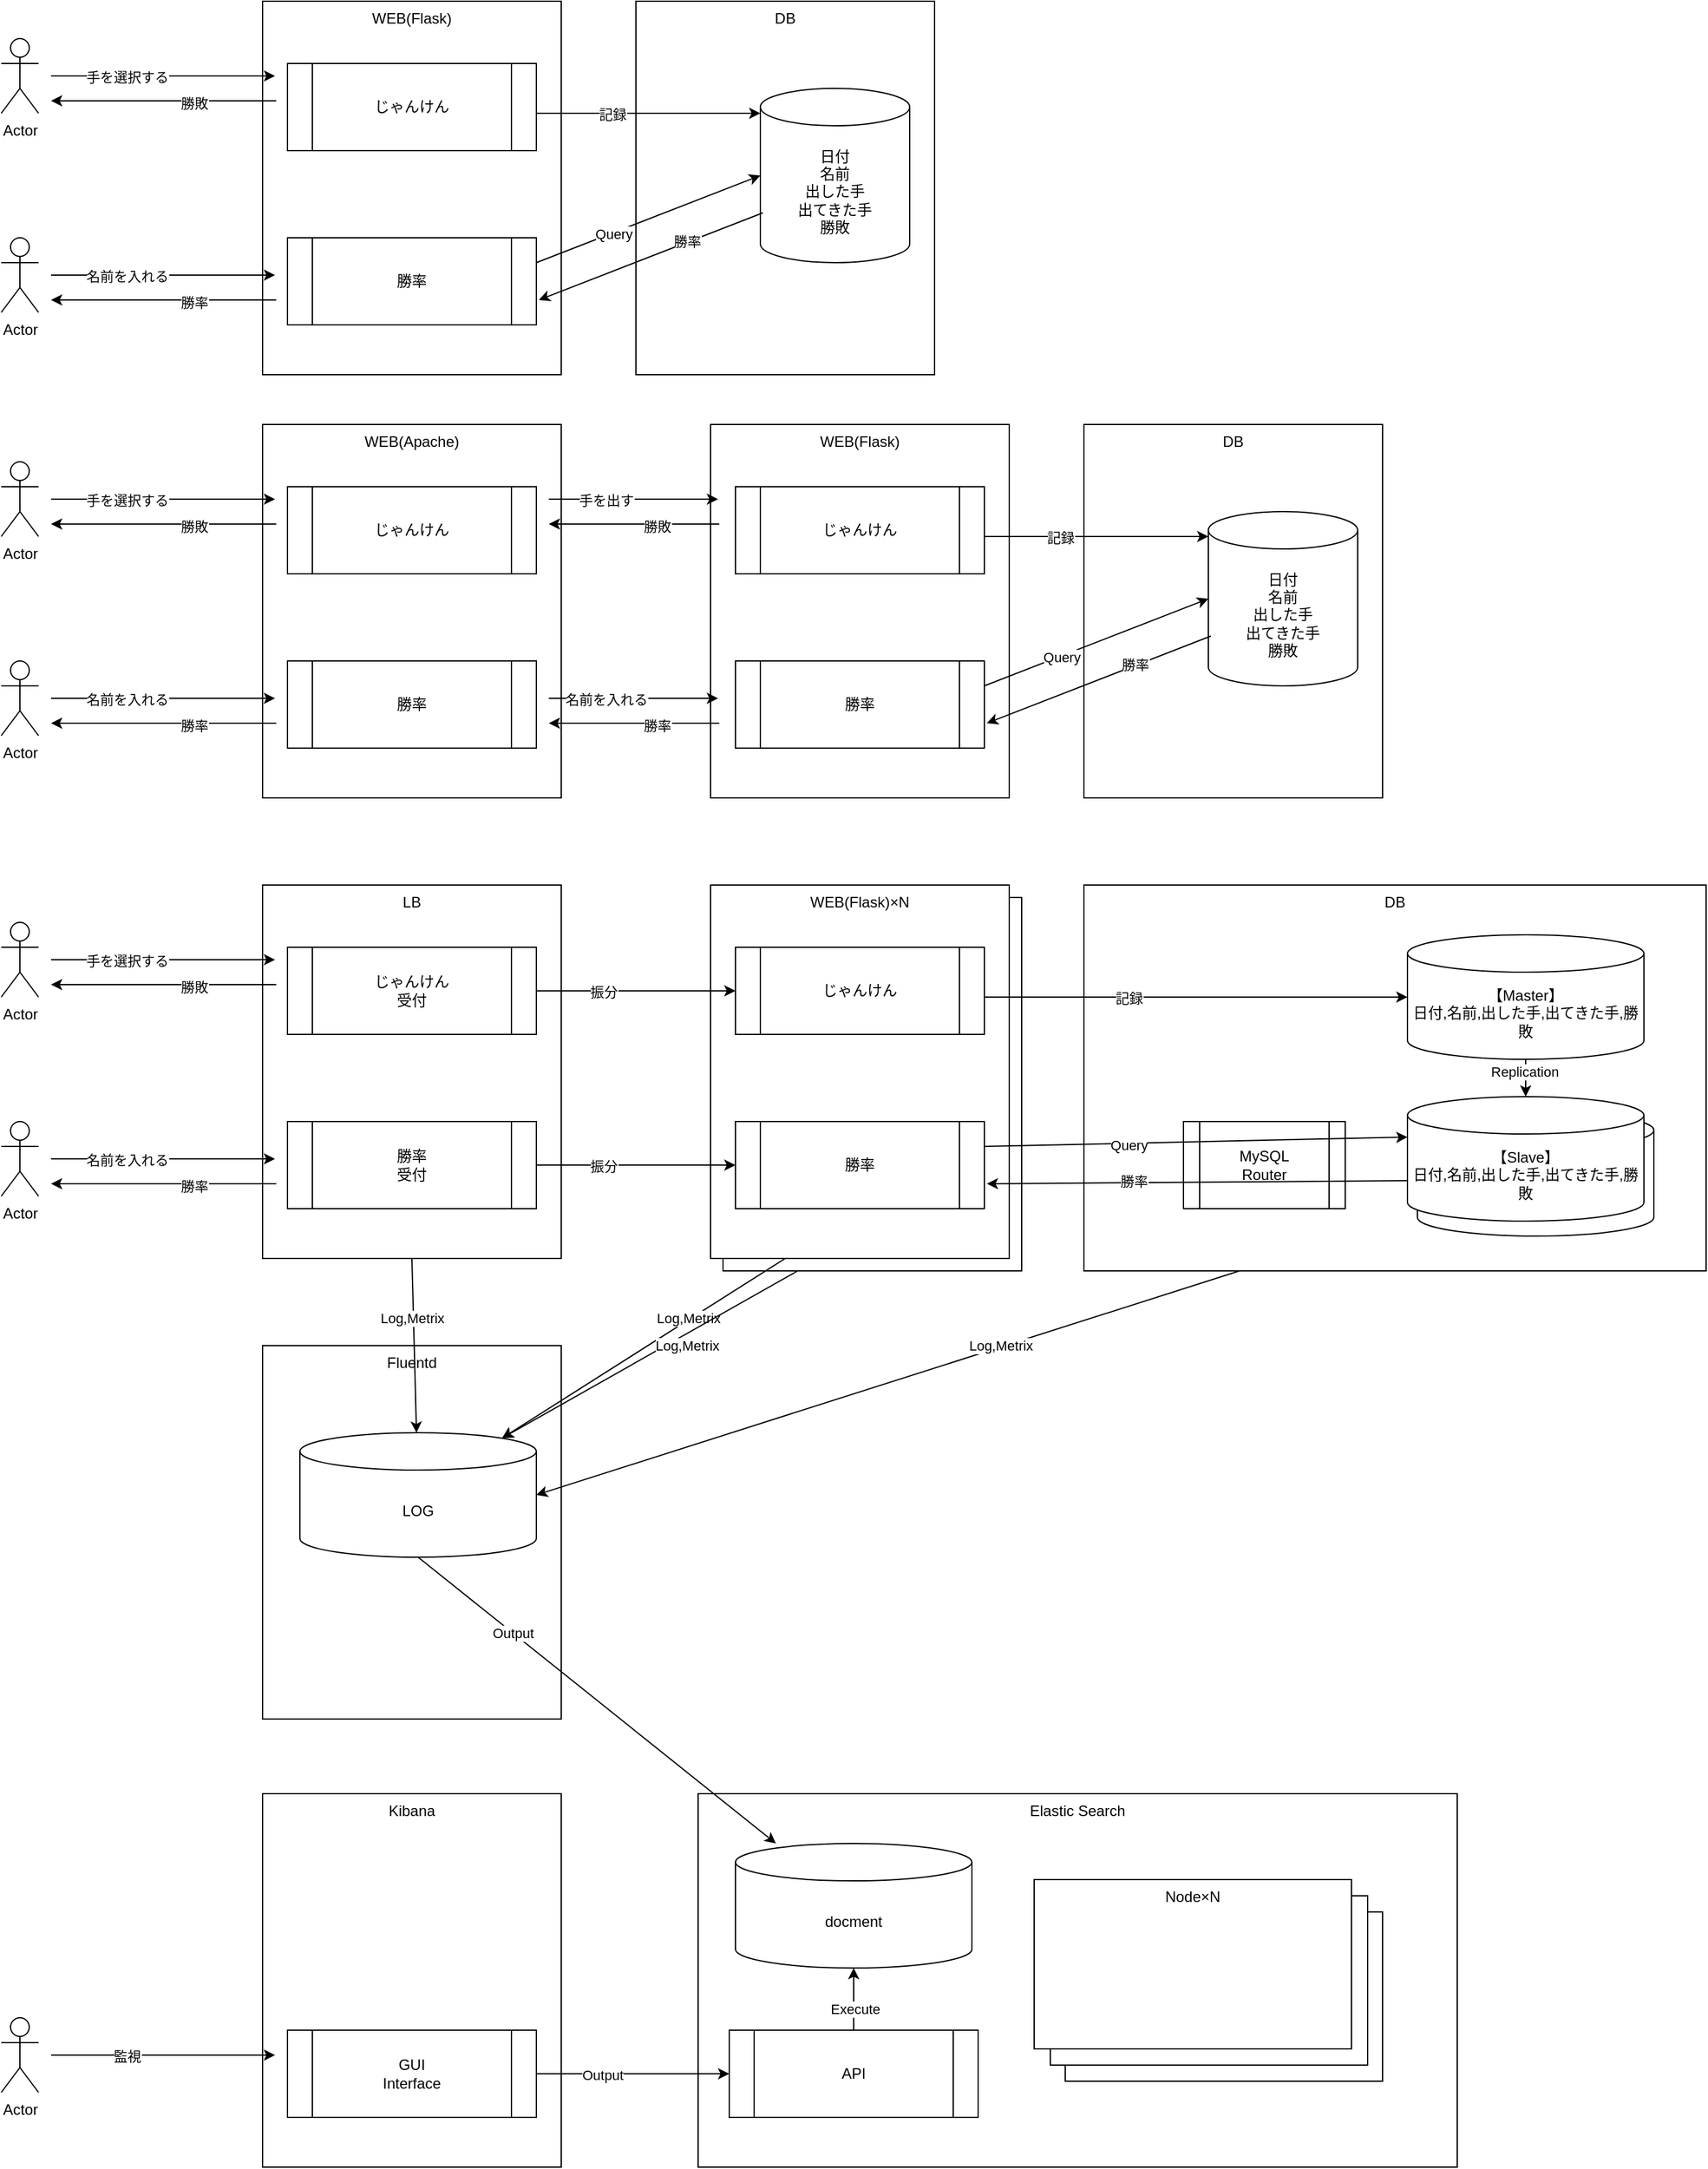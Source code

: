 <mxfile version="14.5.8" type="github" pages="2">
  <diagram id="8WrJlLbyAuJpoksodZJ5" name="UserInterface">
    <mxGraphModel dx="1422" dy="763" grid="1" gridSize="10" guides="1" tooltips="1" connect="1" arrows="1" fold="1" page="1" pageScale="1" pageWidth="827" pageHeight="1169" math="0" shadow="0">
      <root>
        <mxCell id="0" />
        <mxCell id="1" parent="0" />
        <mxCell id="uMBIApaBZ_D4Jtqg2Sx6-76" value="Elastic Search" style="rounded=0;whiteSpace=wrap;html=1;verticalAlign=top;" parent="1" vertex="1">
          <mxGeometry x="610" y="1560" width="610" height="300" as="geometry" />
        </mxCell>
        <mxCell id="uMBIApaBZ_D4Jtqg2Sx6-95" value="Node×N" style="rounded=0;whiteSpace=wrap;html=1;verticalAlign=top;" parent="1" vertex="1">
          <mxGeometry x="905" y="1655" width="255" height="136" as="geometry" />
        </mxCell>
        <mxCell id="uMBIApaBZ_D4Jtqg2Sx6-94" value="Node×N" style="rounded=0;whiteSpace=wrap;html=1;verticalAlign=top;" parent="1" vertex="1">
          <mxGeometry x="893" y="1642" width="255" height="136" as="geometry" />
        </mxCell>
        <mxCell id="uMBIApaBZ_D4Jtqg2Sx6-23" value="&lt;div&gt;DB&lt;/div&gt;" style="rounded=0;whiteSpace=wrap;html=1;verticalAlign=top;" parent="1" vertex="1">
          <mxGeometry x="920" y="830" width="500" height="310" as="geometry" />
        </mxCell>
        <mxCell id="uMBIApaBZ_D4Jtqg2Sx6-64" value="" style="shape=cylinder3;whiteSpace=wrap;html=1;boundedLbl=1;backgroundOutline=1;size=15;" parent="1" vertex="1">
          <mxGeometry x="1188" y="1012" width="190" height="100" as="geometry" />
        </mxCell>
        <mxCell id="uMBIApaBZ_D4Jtqg2Sx6-51" value="&lt;div&gt;WEB(Flask)×N&lt;/div&gt;&lt;div&gt;&lt;br&gt;&lt;/div&gt;" style="rounded=0;whiteSpace=wrap;html=1;verticalAlign=top;" parent="1" vertex="1">
          <mxGeometry x="630" y="840" width="240" height="300" as="geometry" />
        </mxCell>
        <mxCell id="uMBIApaBZ_D4Jtqg2Sx6-48" value="&lt;div&gt;WEB(Flask)×N&lt;/div&gt;&lt;div&gt;&lt;br&gt;&lt;/div&gt;" style="rounded=0;whiteSpace=wrap;html=1;verticalAlign=top;" parent="1" vertex="1">
          <mxGeometry x="620" y="830" width="240" height="300" as="geometry" />
        </mxCell>
        <mxCell id="uMBIApaBZ_D4Jtqg2Sx6-49" value="じゃんけん" style="shape=process;whiteSpace=wrap;html=1;backgroundOutline=1;" parent="1" vertex="1">
          <mxGeometry x="640" y="880" width="200" height="70" as="geometry" />
        </mxCell>
        <mxCell id="uMBIApaBZ_D4Jtqg2Sx6-50" value="&lt;div&gt;勝率&lt;/div&gt;" style="shape=process;whiteSpace=wrap;html=1;backgroundOutline=1;" parent="1" vertex="1">
          <mxGeometry x="640" y="1020" width="200" height="70" as="geometry" />
        </mxCell>
        <mxCell id="cD-Ktcyn87LeDn9y7hVb-48" value="&lt;div&gt;WEB(Apache)&lt;/div&gt;&lt;div&gt;&lt;br&gt;&lt;/div&gt;" style="rounded=0;whiteSpace=wrap;html=1;verticalAlign=top;" parent="1" vertex="1">
          <mxGeometry x="260" y="460" width="240" height="300" as="geometry" />
        </mxCell>
        <mxCell id="cD-Ktcyn87LeDn9y7hVb-49" value="じゃんけん" style="shape=process;whiteSpace=wrap;html=1;backgroundOutline=1;" parent="1" vertex="1">
          <mxGeometry x="280" y="510" width="200" height="70" as="geometry" />
        </mxCell>
        <mxCell id="cD-Ktcyn87LeDn9y7hVb-50" value="&lt;div&gt;勝率&lt;/div&gt;" style="shape=process;whiteSpace=wrap;html=1;backgroundOutline=1;" parent="1" vertex="1">
          <mxGeometry x="280" y="650" width="200" height="70" as="geometry" />
        </mxCell>
        <mxCell id="cD-Ktcyn87LeDn9y7hVb-3" value="&lt;div&gt;WEB(Flask)&lt;/div&gt;&lt;div&gt;&lt;br&gt;&lt;/div&gt;" style="rounded=0;whiteSpace=wrap;html=1;verticalAlign=top;" parent="1" vertex="1">
          <mxGeometry x="260" y="120" width="240" height="300" as="geometry" />
        </mxCell>
        <mxCell id="cD-Ktcyn87LeDn9y7hVb-4" value="&lt;div&gt;DB&lt;/div&gt;" style="rounded=0;whiteSpace=wrap;html=1;verticalAlign=top;" parent="1" vertex="1">
          <mxGeometry x="560" y="120" width="240" height="300" as="geometry" />
        </mxCell>
        <mxCell id="cD-Ktcyn87LeDn9y7hVb-5" value="&lt;div&gt;日付&lt;/div&gt;&lt;div&gt;名前&lt;/div&gt;&lt;div&gt;出した手&lt;/div&gt;&lt;div&gt;出てきた手&lt;/div&gt;&lt;div&gt;勝敗&lt;br&gt;&lt;/div&gt;" style="shape=cylinder3;whiteSpace=wrap;html=1;boundedLbl=1;backgroundOutline=1;size=15;" parent="1" vertex="1">
          <mxGeometry x="660" y="190" width="120" height="140" as="geometry" />
        </mxCell>
        <mxCell id="cD-Ktcyn87LeDn9y7hVb-6" value="じゃんけん" style="shape=process;whiteSpace=wrap;html=1;backgroundOutline=1;" parent="1" vertex="1">
          <mxGeometry x="280" y="170" width="200" height="70" as="geometry" />
        </mxCell>
        <mxCell id="cD-Ktcyn87LeDn9y7hVb-7" value="&lt;div&gt;勝率&lt;/div&gt;" style="shape=process;whiteSpace=wrap;html=1;backgroundOutline=1;" parent="1" vertex="1">
          <mxGeometry x="280" y="310" width="200" height="70" as="geometry" />
        </mxCell>
        <mxCell id="cD-Ktcyn87LeDn9y7hVb-9" value="Actor" style="shape=umlActor;verticalLabelPosition=bottom;verticalAlign=top;html=1;outlineConnect=0;" parent="1" vertex="1">
          <mxGeometry x="50" y="150" width="30" height="60" as="geometry" />
        </mxCell>
        <mxCell id="cD-Ktcyn87LeDn9y7hVb-10" value="Actor" style="shape=umlActor;verticalLabelPosition=bottom;verticalAlign=top;html=1;outlineConnect=0;" parent="1" vertex="1">
          <mxGeometry x="50" y="310" width="30" height="60" as="geometry" />
        </mxCell>
        <mxCell id="cD-Ktcyn87LeDn9y7hVb-11" value="" style="endArrow=classic;html=1;" parent="1" edge="1">
          <mxGeometry width="50" height="50" relative="1" as="geometry">
            <mxPoint x="90" y="180" as="sourcePoint" />
            <mxPoint x="270" y="180" as="targetPoint" />
          </mxGeometry>
        </mxCell>
        <mxCell id="cD-Ktcyn87LeDn9y7hVb-12" value="&lt;div&gt;手を選択する&lt;/div&gt;" style="edgeLabel;html=1;align=center;verticalAlign=middle;resizable=0;points=[];" parent="cD-Ktcyn87LeDn9y7hVb-11" vertex="1" connectable="0">
          <mxGeometry x="-0.322" y="-1" relative="1" as="geometry">
            <mxPoint as="offset" />
          </mxGeometry>
        </mxCell>
        <mxCell id="cD-Ktcyn87LeDn9y7hVb-14" value="" style="endArrow=classic;html=1;" parent="1" edge="1">
          <mxGeometry width="50" height="50" relative="1" as="geometry">
            <mxPoint x="271" y="200" as="sourcePoint" />
            <mxPoint x="90" y="200" as="targetPoint" />
          </mxGeometry>
        </mxCell>
        <mxCell id="cD-Ktcyn87LeDn9y7hVb-15" value="勝敗" style="edgeLabel;html=1;align=center;verticalAlign=middle;resizable=0;points=[];" parent="cD-Ktcyn87LeDn9y7hVb-14" vertex="1" connectable="0">
          <mxGeometry x="-0.271" y="2" relative="1" as="geometry">
            <mxPoint as="offset" />
          </mxGeometry>
        </mxCell>
        <mxCell id="cD-Ktcyn87LeDn9y7hVb-16" value="" style="endArrow=classic;html=1;" parent="1" edge="1">
          <mxGeometry width="50" height="50" relative="1" as="geometry">
            <mxPoint x="480" y="210" as="sourcePoint" />
            <mxPoint x="660" y="210" as="targetPoint" />
          </mxGeometry>
        </mxCell>
        <mxCell id="cD-Ktcyn87LeDn9y7hVb-17" value="記録" style="edgeLabel;html=1;align=center;verticalAlign=middle;resizable=0;points=[];" parent="cD-Ktcyn87LeDn9y7hVb-16" vertex="1" connectable="0">
          <mxGeometry x="-0.322" y="-1" relative="1" as="geometry">
            <mxPoint as="offset" />
          </mxGeometry>
        </mxCell>
        <mxCell id="cD-Ktcyn87LeDn9y7hVb-18" value="" style="endArrow=classic;html=1;" parent="1" edge="1">
          <mxGeometry width="50" height="50" relative="1" as="geometry">
            <mxPoint x="90" y="340" as="sourcePoint" />
            <mxPoint x="270" y="340" as="targetPoint" />
          </mxGeometry>
        </mxCell>
        <mxCell id="cD-Ktcyn87LeDn9y7hVb-19" value="名前を入れる" style="edgeLabel;html=1;align=center;verticalAlign=middle;resizable=0;points=[];" parent="cD-Ktcyn87LeDn9y7hVb-18" vertex="1" connectable="0">
          <mxGeometry x="-0.322" y="-1" relative="1" as="geometry">
            <mxPoint as="offset" />
          </mxGeometry>
        </mxCell>
        <mxCell id="cD-Ktcyn87LeDn9y7hVb-20" value="" style="endArrow=classic;html=1;" parent="1" edge="1">
          <mxGeometry width="50" height="50" relative="1" as="geometry">
            <mxPoint x="271" y="360" as="sourcePoint" />
            <mxPoint x="90" y="360" as="targetPoint" />
          </mxGeometry>
        </mxCell>
        <mxCell id="cD-Ktcyn87LeDn9y7hVb-21" value="勝率" style="edgeLabel;html=1;align=center;verticalAlign=middle;resizable=0;points=[];" parent="cD-Ktcyn87LeDn9y7hVb-20" vertex="1" connectable="0">
          <mxGeometry x="-0.271" y="2" relative="1" as="geometry">
            <mxPoint as="offset" />
          </mxGeometry>
        </mxCell>
        <mxCell id="cD-Ktcyn87LeDn9y7hVb-22" value="" style="endArrow=classic;html=1;entryX=0;entryY=0.5;entryDx=0;entryDy=0;entryPerimeter=0;" parent="1" target="cD-Ktcyn87LeDn9y7hVb-5" edge="1">
          <mxGeometry width="50" height="50" relative="1" as="geometry">
            <mxPoint x="480" y="330" as="sourcePoint" />
            <mxPoint x="660" y="330" as="targetPoint" />
          </mxGeometry>
        </mxCell>
        <mxCell id="cD-Ktcyn87LeDn9y7hVb-23" value="Query" style="edgeLabel;html=1;align=center;verticalAlign=middle;resizable=0;points=[];" parent="cD-Ktcyn87LeDn9y7hVb-22" vertex="1" connectable="0">
          <mxGeometry x="-0.322" y="-1" relative="1" as="geometry">
            <mxPoint as="offset" />
          </mxGeometry>
        </mxCell>
        <mxCell id="cD-Ktcyn87LeDn9y7hVb-24" value="" style="endArrow=classic;html=1;entryX=0;entryY=0.5;entryDx=0;entryDy=0;entryPerimeter=0;" parent="1" edge="1">
          <mxGeometry width="50" height="50" relative="1" as="geometry">
            <mxPoint x="662" y="290" as="sourcePoint" />
            <mxPoint x="482" y="360" as="targetPoint" />
          </mxGeometry>
        </mxCell>
        <mxCell id="cD-Ktcyn87LeDn9y7hVb-25" value="勝率" style="edgeLabel;html=1;align=center;verticalAlign=middle;resizable=0;points=[];" parent="cD-Ktcyn87LeDn9y7hVb-24" vertex="1" connectable="0">
          <mxGeometry x="-0.322" y="-1" relative="1" as="geometry">
            <mxPoint as="offset" />
          </mxGeometry>
        </mxCell>
        <mxCell id="cD-Ktcyn87LeDn9y7hVb-27" value="&lt;div&gt;WEB(Flask)&lt;/div&gt;&lt;div&gt;&lt;br&gt;&lt;/div&gt;" style="rounded=0;whiteSpace=wrap;html=1;verticalAlign=top;" parent="1" vertex="1">
          <mxGeometry x="620" y="460" width="240" height="300" as="geometry" />
        </mxCell>
        <mxCell id="cD-Ktcyn87LeDn9y7hVb-28" value="&lt;div&gt;DB&lt;/div&gt;" style="rounded=0;whiteSpace=wrap;html=1;verticalAlign=top;" parent="1" vertex="1">
          <mxGeometry x="920" y="460" width="240" height="300" as="geometry" />
        </mxCell>
        <mxCell id="cD-Ktcyn87LeDn9y7hVb-29" value="&lt;div&gt;日付&lt;/div&gt;&lt;div&gt;名前&lt;/div&gt;&lt;div&gt;出した手&lt;/div&gt;&lt;div&gt;出てきた手&lt;/div&gt;&lt;div&gt;勝敗&lt;br&gt;&lt;/div&gt;" style="shape=cylinder3;whiteSpace=wrap;html=1;boundedLbl=1;backgroundOutline=1;size=15;" parent="1" vertex="1">
          <mxGeometry x="1020" y="530" width="120" height="140" as="geometry" />
        </mxCell>
        <mxCell id="cD-Ktcyn87LeDn9y7hVb-30" value="じゃんけん" style="shape=process;whiteSpace=wrap;html=1;backgroundOutline=1;" parent="1" vertex="1">
          <mxGeometry x="640" y="510" width="200" height="70" as="geometry" />
        </mxCell>
        <mxCell id="cD-Ktcyn87LeDn9y7hVb-31" value="&lt;div&gt;勝率&lt;/div&gt;" style="shape=process;whiteSpace=wrap;html=1;backgroundOutline=1;" parent="1" vertex="1">
          <mxGeometry x="640" y="650" width="200" height="70" as="geometry" />
        </mxCell>
        <mxCell id="cD-Ktcyn87LeDn9y7hVb-32" value="Actor" style="shape=umlActor;verticalLabelPosition=bottom;verticalAlign=top;html=1;outlineConnect=0;" parent="1" vertex="1">
          <mxGeometry x="50" y="490" width="30" height="60" as="geometry" />
        </mxCell>
        <mxCell id="cD-Ktcyn87LeDn9y7hVb-33" value="Actor" style="shape=umlActor;verticalLabelPosition=bottom;verticalAlign=top;html=1;outlineConnect=0;" parent="1" vertex="1">
          <mxGeometry x="50" y="650" width="30" height="60" as="geometry" />
        </mxCell>
        <mxCell id="cD-Ktcyn87LeDn9y7hVb-34" value="" style="endArrow=classic;html=1;" parent="1" edge="1">
          <mxGeometry width="50" height="50" relative="1" as="geometry">
            <mxPoint x="90" y="520" as="sourcePoint" />
            <mxPoint x="270" y="520" as="targetPoint" />
          </mxGeometry>
        </mxCell>
        <mxCell id="cD-Ktcyn87LeDn9y7hVb-35" value="&lt;div&gt;手を選択する&lt;/div&gt;" style="edgeLabel;html=1;align=center;verticalAlign=middle;resizable=0;points=[];" parent="cD-Ktcyn87LeDn9y7hVb-34" vertex="1" connectable="0">
          <mxGeometry x="-0.322" y="-1" relative="1" as="geometry">
            <mxPoint as="offset" />
          </mxGeometry>
        </mxCell>
        <mxCell id="cD-Ktcyn87LeDn9y7hVb-36" value="" style="endArrow=classic;html=1;" parent="1" edge="1">
          <mxGeometry width="50" height="50" relative="1" as="geometry">
            <mxPoint x="271" y="540" as="sourcePoint" />
            <mxPoint x="90" y="540" as="targetPoint" />
          </mxGeometry>
        </mxCell>
        <mxCell id="cD-Ktcyn87LeDn9y7hVb-37" value="勝敗" style="edgeLabel;html=1;align=center;verticalAlign=middle;resizable=0;points=[];" parent="cD-Ktcyn87LeDn9y7hVb-36" vertex="1" connectable="0">
          <mxGeometry x="-0.271" y="2" relative="1" as="geometry">
            <mxPoint as="offset" />
          </mxGeometry>
        </mxCell>
        <mxCell id="cD-Ktcyn87LeDn9y7hVb-38" value="" style="endArrow=classic;html=1;" parent="1" edge="1">
          <mxGeometry width="50" height="50" relative="1" as="geometry">
            <mxPoint x="840" y="550" as="sourcePoint" />
            <mxPoint x="1020.0" y="550" as="targetPoint" />
          </mxGeometry>
        </mxCell>
        <mxCell id="cD-Ktcyn87LeDn9y7hVb-39" value="記録" style="edgeLabel;html=1;align=center;verticalAlign=middle;resizable=0;points=[];" parent="cD-Ktcyn87LeDn9y7hVb-38" vertex="1" connectable="0">
          <mxGeometry x="-0.322" y="-1" relative="1" as="geometry">
            <mxPoint as="offset" />
          </mxGeometry>
        </mxCell>
        <mxCell id="cD-Ktcyn87LeDn9y7hVb-40" value="" style="endArrow=classic;html=1;" parent="1" edge="1">
          <mxGeometry width="50" height="50" relative="1" as="geometry">
            <mxPoint x="90" y="680" as="sourcePoint" />
            <mxPoint x="270" y="680" as="targetPoint" />
          </mxGeometry>
        </mxCell>
        <mxCell id="cD-Ktcyn87LeDn9y7hVb-41" value="名前を入れる" style="edgeLabel;html=1;align=center;verticalAlign=middle;resizable=0;points=[];" parent="cD-Ktcyn87LeDn9y7hVb-40" vertex="1" connectable="0">
          <mxGeometry x="-0.322" y="-1" relative="1" as="geometry">
            <mxPoint as="offset" />
          </mxGeometry>
        </mxCell>
        <mxCell id="cD-Ktcyn87LeDn9y7hVb-42" value="" style="endArrow=classic;html=1;" parent="1" edge="1">
          <mxGeometry width="50" height="50" relative="1" as="geometry">
            <mxPoint x="271" y="700" as="sourcePoint" />
            <mxPoint x="90" y="700" as="targetPoint" />
          </mxGeometry>
        </mxCell>
        <mxCell id="cD-Ktcyn87LeDn9y7hVb-43" value="勝率" style="edgeLabel;html=1;align=center;verticalAlign=middle;resizable=0;points=[];" parent="cD-Ktcyn87LeDn9y7hVb-42" vertex="1" connectable="0">
          <mxGeometry x="-0.271" y="2" relative="1" as="geometry">
            <mxPoint as="offset" />
          </mxGeometry>
        </mxCell>
        <mxCell id="cD-Ktcyn87LeDn9y7hVb-44" value="" style="endArrow=classic;html=1;entryX=0;entryY=0.5;entryDx=0;entryDy=0;entryPerimeter=0;" parent="1" target="cD-Ktcyn87LeDn9y7hVb-29" edge="1">
          <mxGeometry width="50" height="50" relative="1" as="geometry">
            <mxPoint x="840" y="670" as="sourcePoint" />
            <mxPoint x="1020" y="670" as="targetPoint" />
          </mxGeometry>
        </mxCell>
        <mxCell id="cD-Ktcyn87LeDn9y7hVb-45" value="Query" style="edgeLabel;html=1;align=center;verticalAlign=middle;resizable=0;points=[];" parent="cD-Ktcyn87LeDn9y7hVb-44" vertex="1" connectable="0">
          <mxGeometry x="-0.322" y="-1" relative="1" as="geometry">
            <mxPoint as="offset" />
          </mxGeometry>
        </mxCell>
        <mxCell id="cD-Ktcyn87LeDn9y7hVb-46" value="" style="endArrow=classic;html=1;entryX=0;entryY=0.5;entryDx=0;entryDy=0;entryPerimeter=0;" parent="1" edge="1">
          <mxGeometry width="50" height="50" relative="1" as="geometry">
            <mxPoint x="1022" y="630" as="sourcePoint" />
            <mxPoint x="842" y="700" as="targetPoint" />
          </mxGeometry>
        </mxCell>
        <mxCell id="cD-Ktcyn87LeDn9y7hVb-47" value="勝率" style="edgeLabel;html=1;align=center;verticalAlign=middle;resizable=0;points=[];" parent="cD-Ktcyn87LeDn9y7hVb-46" vertex="1" connectable="0">
          <mxGeometry x="-0.322" y="-1" relative="1" as="geometry">
            <mxPoint as="offset" />
          </mxGeometry>
        </mxCell>
        <mxCell id="cD-Ktcyn87LeDn9y7hVb-51" value="" style="endArrow=classic;html=1;" parent="1" edge="1">
          <mxGeometry width="50" height="50" relative="1" as="geometry">
            <mxPoint x="490" y="520" as="sourcePoint" />
            <mxPoint x="626" y="520.0" as="targetPoint" />
          </mxGeometry>
        </mxCell>
        <mxCell id="cD-Ktcyn87LeDn9y7hVb-52" value="&lt;div&gt;手を出す&lt;/div&gt;" style="edgeLabel;html=1;align=center;verticalAlign=middle;resizable=0;points=[];" parent="cD-Ktcyn87LeDn9y7hVb-51" vertex="1" connectable="0">
          <mxGeometry x="-0.322" y="-1" relative="1" as="geometry">
            <mxPoint as="offset" />
          </mxGeometry>
        </mxCell>
        <mxCell id="cD-Ktcyn87LeDn9y7hVb-53" value="" style="endArrow=classic;html=1;" parent="1" edge="1">
          <mxGeometry width="50" height="50" relative="1" as="geometry">
            <mxPoint x="627" y="540.0" as="sourcePoint" />
            <mxPoint x="490" y="540" as="targetPoint" />
          </mxGeometry>
        </mxCell>
        <mxCell id="cD-Ktcyn87LeDn9y7hVb-54" value="勝敗" style="edgeLabel;html=1;align=center;verticalAlign=middle;resizable=0;points=[];" parent="cD-Ktcyn87LeDn9y7hVb-53" vertex="1" connectable="0">
          <mxGeometry x="-0.271" y="2" relative="1" as="geometry">
            <mxPoint as="offset" />
          </mxGeometry>
        </mxCell>
        <mxCell id="cD-Ktcyn87LeDn9y7hVb-55" value="" style="endArrow=classic;html=1;" parent="1" edge="1">
          <mxGeometry width="50" height="50" relative="1" as="geometry">
            <mxPoint x="490" y="680" as="sourcePoint" />
            <mxPoint x="626" y="680.0" as="targetPoint" />
          </mxGeometry>
        </mxCell>
        <mxCell id="cD-Ktcyn87LeDn9y7hVb-56" value="名前を入れる" style="edgeLabel;html=1;align=center;verticalAlign=middle;resizable=0;points=[];" parent="cD-Ktcyn87LeDn9y7hVb-55" vertex="1" connectable="0">
          <mxGeometry x="-0.322" y="-1" relative="1" as="geometry">
            <mxPoint as="offset" />
          </mxGeometry>
        </mxCell>
        <mxCell id="cD-Ktcyn87LeDn9y7hVb-57" value="" style="endArrow=classic;html=1;" parent="1" edge="1">
          <mxGeometry width="50" height="50" relative="1" as="geometry">
            <mxPoint x="627" y="700.0" as="sourcePoint" />
            <mxPoint x="490" y="700" as="targetPoint" />
          </mxGeometry>
        </mxCell>
        <mxCell id="cD-Ktcyn87LeDn9y7hVb-58" value="勝率" style="edgeLabel;html=1;align=center;verticalAlign=middle;resizable=0;points=[];" parent="cD-Ktcyn87LeDn9y7hVb-57" vertex="1" connectable="0">
          <mxGeometry x="-0.271" y="2" relative="1" as="geometry">
            <mxPoint as="offset" />
          </mxGeometry>
        </mxCell>
        <mxCell id="uMBIApaBZ_D4Jtqg2Sx6-22" value="LB" style="rounded=0;whiteSpace=wrap;html=1;verticalAlign=top;" parent="1" vertex="1">
          <mxGeometry x="260" y="830" width="240" height="300" as="geometry" />
        </mxCell>
        <mxCell id="uMBIApaBZ_D4Jtqg2Sx6-24" value="&lt;div&gt;【Master】&lt;br&gt;&lt;/div&gt;&lt;div&gt;日付,名前,出した手,出てきた手,勝敗&lt;br&gt;&lt;/div&gt;" style="shape=cylinder3;whiteSpace=wrap;html=1;boundedLbl=1;backgroundOutline=1;size=15;" parent="1" vertex="1">
          <mxGeometry x="1180" y="870" width="190" height="100" as="geometry" />
        </mxCell>
        <mxCell id="uMBIApaBZ_D4Jtqg2Sx6-25" value="&lt;div&gt;じゃんけん&lt;/div&gt;&lt;div&gt;受付&lt;br&gt;&lt;/div&gt;" style="shape=process;whiteSpace=wrap;html=1;backgroundOutline=1;" parent="1" vertex="1">
          <mxGeometry x="280" y="880" width="200" height="70" as="geometry" />
        </mxCell>
        <mxCell id="uMBIApaBZ_D4Jtqg2Sx6-26" value="&lt;div&gt;勝率&lt;/div&gt;&lt;div&gt;受付&lt;br&gt;&lt;/div&gt;" style="shape=process;whiteSpace=wrap;html=1;backgroundOutline=1;" parent="1" vertex="1">
          <mxGeometry x="280" y="1020" width="200" height="70" as="geometry" />
        </mxCell>
        <mxCell id="uMBIApaBZ_D4Jtqg2Sx6-27" value="Actor" style="shape=umlActor;verticalLabelPosition=bottom;verticalAlign=top;html=1;outlineConnect=0;" parent="1" vertex="1">
          <mxGeometry x="50" y="860" width="30" height="60" as="geometry" />
        </mxCell>
        <mxCell id="uMBIApaBZ_D4Jtqg2Sx6-28" value="Actor" style="shape=umlActor;verticalLabelPosition=bottom;verticalAlign=top;html=1;outlineConnect=0;" parent="1" vertex="1">
          <mxGeometry x="50" y="1020" width="30" height="60" as="geometry" />
        </mxCell>
        <mxCell id="uMBIApaBZ_D4Jtqg2Sx6-29" value="" style="endArrow=classic;html=1;" parent="1" edge="1">
          <mxGeometry width="50" height="50" relative="1" as="geometry">
            <mxPoint x="90" y="890" as="sourcePoint" />
            <mxPoint x="270" y="890" as="targetPoint" />
          </mxGeometry>
        </mxCell>
        <mxCell id="uMBIApaBZ_D4Jtqg2Sx6-30" value="&lt;div&gt;手を選択する&lt;/div&gt;" style="edgeLabel;html=1;align=center;verticalAlign=middle;resizable=0;points=[];" parent="uMBIApaBZ_D4Jtqg2Sx6-29" vertex="1" connectable="0">
          <mxGeometry x="-0.322" y="-1" relative="1" as="geometry">
            <mxPoint as="offset" />
          </mxGeometry>
        </mxCell>
        <mxCell id="uMBIApaBZ_D4Jtqg2Sx6-31" value="" style="endArrow=classic;html=1;" parent="1" edge="1">
          <mxGeometry width="50" height="50" relative="1" as="geometry">
            <mxPoint x="271" y="910" as="sourcePoint" />
            <mxPoint x="90" y="910" as="targetPoint" />
          </mxGeometry>
        </mxCell>
        <mxCell id="uMBIApaBZ_D4Jtqg2Sx6-32" value="勝敗" style="edgeLabel;html=1;align=center;verticalAlign=middle;resizable=0;points=[];" parent="uMBIApaBZ_D4Jtqg2Sx6-31" vertex="1" connectable="0">
          <mxGeometry x="-0.271" y="2" relative="1" as="geometry">
            <mxPoint as="offset" />
          </mxGeometry>
        </mxCell>
        <mxCell id="uMBIApaBZ_D4Jtqg2Sx6-33" value="" style="endArrow=classic;html=1;" parent="1" target="uMBIApaBZ_D4Jtqg2Sx6-24" edge="1">
          <mxGeometry width="50" height="50" relative="1" as="geometry">
            <mxPoint x="840" y="920" as="sourcePoint" />
            <mxPoint x="1020" y="920" as="targetPoint" />
          </mxGeometry>
        </mxCell>
        <mxCell id="uMBIApaBZ_D4Jtqg2Sx6-34" value="記録" style="edgeLabel;html=1;align=center;verticalAlign=middle;resizable=0;points=[];" parent="uMBIApaBZ_D4Jtqg2Sx6-33" vertex="1" connectable="0">
          <mxGeometry x="-0.322" y="-1" relative="1" as="geometry">
            <mxPoint as="offset" />
          </mxGeometry>
        </mxCell>
        <mxCell id="uMBIApaBZ_D4Jtqg2Sx6-35" value="" style="endArrow=classic;html=1;" parent="1" edge="1">
          <mxGeometry width="50" height="50" relative="1" as="geometry">
            <mxPoint x="90" y="1050" as="sourcePoint" />
            <mxPoint x="270" y="1050" as="targetPoint" />
          </mxGeometry>
        </mxCell>
        <mxCell id="uMBIApaBZ_D4Jtqg2Sx6-36" value="名前を入れる" style="edgeLabel;html=1;align=center;verticalAlign=middle;resizable=0;points=[];" parent="uMBIApaBZ_D4Jtqg2Sx6-35" vertex="1" connectable="0">
          <mxGeometry x="-0.322" y="-1" relative="1" as="geometry">
            <mxPoint as="offset" />
          </mxGeometry>
        </mxCell>
        <mxCell id="uMBIApaBZ_D4Jtqg2Sx6-37" value="" style="endArrow=classic;html=1;" parent="1" edge="1">
          <mxGeometry width="50" height="50" relative="1" as="geometry">
            <mxPoint x="271" y="1070" as="sourcePoint" />
            <mxPoint x="90" y="1070" as="targetPoint" />
          </mxGeometry>
        </mxCell>
        <mxCell id="uMBIApaBZ_D4Jtqg2Sx6-38" value="勝率" style="edgeLabel;html=1;align=center;verticalAlign=middle;resizable=0;points=[];" parent="uMBIApaBZ_D4Jtqg2Sx6-37" vertex="1" connectable="0">
          <mxGeometry x="-0.271" y="2" relative="1" as="geometry">
            <mxPoint as="offset" />
          </mxGeometry>
        </mxCell>
        <mxCell id="uMBIApaBZ_D4Jtqg2Sx6-54" value="" style="endArrow=classic;html=1;entryX=0;entryY=0.5;entryDx=0;entryDy=0;exitX=1;exitY=0.5;exitDx=0;exitDy=0;" parent="1" source="uMBIApaBZ_D4Jtqg2Sx6-25" target="uMBIApaBZ_D4Jtqg2Sx6-49" edge="1">
          <mxGeometry width="50" height="50" relative="1" as="geometry">
            <mxPoint x="500" y="969.29" as="sourcePoint" />
            <mxPoint x="680" y="969.29" as="targetPoint" />
          </mxGeometry>
        </mxCell>
        <mxCell id="uMBIApaBZ_D4Jtqg2Sx6-55" value="振分" style="edgeLabel;html=1;align=center;verticalAlign=middle;resizable=0;points=[];" parent="uMBIApaBZ_D4Jtqg2Sx6-54" vertex="1" connectable="0">
          <mxGeometry x="-0.322" y="-1" relative="1" as="geometry">
            <mxPoint as="offset" />
          </mxGeometry>
        </mxCell>
        <mxCell id="uMBIApaBZ_D4Jtqg2Sx6-58" value="" style="endArrow=classic;html=1;entryX=0;entryY=0.5;entryDx=0;entryDy=0;exitX=1;exitY=0.5;exitDx=0;exitDy=0;" parent="1" source="uMBIApaBZ_D4Jtqg2Sx6-26" target="uMBIApaBZ_D4Jtqg2Sx6-50" edge="1">
          <mxGeometry width="50" height="50" relative="1" as="geometry">
            <mxPoint x="480" y="1010.0" as="sourcePoint" />
            <mxPoint x="640" y="1010.0" as="targetPoint" />
          </mxGeometry>
        </mxCell>
        <mxCell id="uMBIApaBZ_D4Jtqg2Sx6-59" value="振分" style="edgeLabel;html=1;align=center;verticalAlign=middle;resizable=0;points=[];" parent="uMBIApaBZ_D4Jtqg2Sx6-58" vertex="1" connectable="0">
          <mxGeometry x="-0.322" y="-1" relative="1" as="geometry">
            <mxPoint as="offset" />
          </mxGeometry>
        </mxCell>
        <mxCell id="uMBIApaBZ_D4Jtqg2Sx6-61" value="&lt;div&gt;【Slave】&lt;br&gt;&lt;/div&gt;&lt;div&gt;日付,名前,出した手,出てきた手,勝敗&lt;br&gt;&lt;/div&gt;" style="shape=cylinder3;whiteSpace=wrap;html=1;boundedLbl=1;backgroundOutline=1;size=15;" parent="1" vertex="1">
          <mxGeometry x="1180" y="1000" width="190" height="100" as="geometry" />
        </mxCell>
        <mxCell id="uMBIApaBZ_D4Jtqg2Sx6-62" value="" style="endArrow=classic;html=1;exitX=0.5;exitY=1;exitDx=0;exitDy=0;exitPerimeter=0;" parent="1" source="uMBIApaBZ_D4Jtqg2Sx6-24" target="uMBIApaBZ_D4Jtqg2Sx6-61" edge="1">
          <mxGeometry width="50" height="50" relative="1" as="geometry">
            <mxPoint x="1420" y="993.75" as="sourcePoint" />
            <mxPoint x="1600" y="986.25" as="targetPoint" />
          </mxGeometry>
        </mxCell>
        <mxCell id="uMBIApaBZ_D4Jtqg2Sx6-63" value="Replication" style="edgeLabel;html=1;align=center;verticalAlign=middle;resizable=0;points=[];" parent="uMBIApaBZ_D4Jtqg2Sx6-62" vertex="1" connectable="0">
          <mxGeometry x="-0.322" y="-1" relative="1" as="geometry">
            <mxPoint as="offset" />
          </mxGeometry>
        </mxCell>
        <mxCell id="uMBIApaBZ_D4Jtqg2Sx6-65" value="&lt;div&gt;MySQL&lt;/div&gt;&lt;div&gt;Router&lt;br&gt;&lt;/div&gt;" style="shape=process;whiteSpace=wrap;html=1;backgroundOutline=1;" parent="1" vertex="1">
          <mxGeometry x="1000" y="1020" width="130" height="70" as="geometry" />
        </mxCell>
        <mxCell id="uMBIApaBZ_D4Jtqg2Sx6-39" value="" style="endArrow=classic;html=1;entryX=0;entryY=0;entryDx=0;entryDy=32.5;entryPerimeter=0;" parent="1" target="uMBIApaBZ_D4Jtqg2Sx6-61" edge="1">
          <mxGeometry width="50" height="50" relative="1" as="geometry">
            <mxPoint x="840" y="1040" as="sourcePoint" />
            <mxPoint x="1020" y="1040" as="targetPoint" />
          </mxGeometry>
        </mxCell>
        <mxCell id="uMBIApaBZ_D4Jtqg2Sx6-40" value="Query" style="edgeLabel;html=1;align=center;verticalAlign=middle;resizable=0;points=[];" parent="uMBIApaBZ_D4Jtqg2Sx6-39" vertex="1" connectable="0">
          <mxGeometry x="-0.322" y="-1" relative="1" as="geometry">
            <mxPoint as="offset" />
          </mxGeometry>
        </mxCell>
        <mxCell id="uMBIApaBZ_D4Jtqg2Sx6-41" value="" style="endArrow=classic;html=1;entryX=0;entryY=0.5;entryDx=0;entryDy=0;entryPerimeter=0;exitX=0;exitY=0;exitDx=0;exitDy=67.5;exitPerimeter=0;" parent="1" source="uMBIApaBZ_D4Jtqg2Sx6-61" edge="1">
          <mxGeometry width="50" height="50" relative="1" as="geometry">
            <mxPoint x="1022" y="1000" as="sourcePoint" />
            <mxPoint x="842" y="1070" as="targetPoint" />
          </mxGeometry>
        </mxCell>
        <mxCell id="uMBIApaBZ_D4Jtqg2Sx6-42" value="勝率" style="edgeLabel;html=1;align=center;verticalAlign=middle;resizable=0;points=[];" parent="uMBIApaBZ_D4Jtqg2Sx6-41" vertex="1" connectable="0">
          <mxGeometry x="-0.322" y="-1" relative="1" as="geometry">
            <mxPoint x="-105.88" as="offset" />
          </mxGeometry>
        </mxCell>
        <mxCell id="uMBIApaBZ_D4Jtqg2Sx6-66" value="Fluentd" style="rounded=0;whiteSpace=wrap;html=1;verticalAlign=top;" parent="1" vertex="1">
          <mxGeometry x="260" y="1200" width="240" height="300" as="geometry" />
        </mxCell>
        <mxCell id="uMBIApaBZ_D4Jtqg2Sx6-67" value="LOG" style="shape=cylinder3;whiteSpace=wrap;html=1;boundedLbl=1;backgroundOutline=1;size=15;" parent="1" vertex="1">
          <mxGeometry x="290" y="1270" width="190" height="100" as="geometry" />
        </mxCell>
        <mxCell id="uMBIApaBZ_D4Jtqg2Sx6-68" value="" style="endArrow=classic;html=1;exitX=0.5;exitY=1;exitDx=0;exitDy=0;" parent="1" source="uMBIApaBZ_D4Jtqg2Sx6-22" target="uMBIApaBZ_D4Jtqg2Sx6-67" edge="1">
          <mxGeometry width="50" height="50" relative="1" as="geometry">
            <mxPoint x="384" y="1100" as="sourcePoint" />
            <mxPoint x="620" y="1190" as="targetPoint" />
          </mxGeometry>
        </mxCell>
        <mxCell id="uMBIApaBZ_D4Jtqg2Sx6-69" value="Log,Metrix" style="edgeLabel;html=1;align=center;verticalAlign=middle;resizable=0;points=[];" parent="uMBIApaBZ_D4Jtqg2Sx6-68" vertex="1" connectable="0">
          <mxGeometry x="-0.322" y="-1" relative="1" as="geometry">
            <mxPoint as="offset" />
          </mxGeometry>
        </mxCell>
        <mxCell id="uMBIApaBZ_D4Jtqg2Sx6-70" value="" style="endArrow=classic;html=1;exitX=0.25;exitY=1;exitDx=0;exitDy=0;entryX=0.855;entryY=0;entryDx=0;entryDy=4.35;entryPerimeter=0;" parent="1" source="uMBIApaBZ_D4Jtqg2Sx6-48" target="uMBIApaBZ_D4Jtqg2Sx6-67" edge="1">
          <mxGeometry width="50" height="50" relative="1" as="geometry">
            <mxPoint x="380" y="1090" as="sourcePoint" />
            <mxPoint x="383.913" y="1270" as="targetPoint" />
          </mxGeometry>
        </mxCell>
        <mxCell id="uMBIApaBZ_D4Jtqg2Sx6-71" value="Log,Metrix" style="edgeLabel;html=1;align=center;verticalAlign=middle;resizable=0;points=[];" parent="uMBIApaBZ_D4Jtqg2Sx6-70" vertex="1" connectable="0">
          <mxGeometry x="-0.322" y="-1" relative="1" as="geometry">
            <mxPoint as="offset" />
          </mxGeometry>
        </mxCell>
        <mxCell id="uMBIApaBZ_D4Jtqg2Sx6-72" value="" style="endArrow=classic;html=1;exitX=0.25;exitY=1;exitDx=0;exitDy=0;entryX=1;entryY=0.5;entryDx=0;entryDy=0;entryPerimeter=0;" parent="1" source="uMBIApaBZ_D4Jtqg2Sx6-23" target="uMBIApaBZ_D4Jtqg2Sx6-67" edge="1">
          <mxGeometry width="50" height="50" relative="1" as="geometry">
            <mxPoint x="740.0" y="1090" as="sourcePoint" />
            <mxPoint x="452.45" y="1274.35" as="targetPoint" />
          </mxGeometry>
        </mxCell>
        <mxCell id="uMBIApaBZ_D4Jtqg2Sx6-73" value="Log,Metrix" style="edgeLabel;html=1;align=center;verticalAlign=middle;resizable=0;points=[];" parent="uMBIApaBZ_D4Jtqg2Sx6-72" vertex="1" connectable="0">
          <mxGeometry x="-0.322" y="-1" relative="1" as="geometry">
            <mxPoint as="offset" />
          </mxGeometry>
        </mxCell>
        <mxCell id="uMBIApaBZ_D4Jtqg2Sx6-74" value="" style="endArrow=classic;html=1;exitX=0.25;exitY=1;exitDx=0;exitDy=0;entryX=0.855;entryY=0;entryDx=0;entryDy=4.35;entryPerimeter=0;" parent="1" source="uMBIApaBZ_D4Jtqg2Sx6-51" target="uMBIApaBZ_D4Jtqg2Sx6-67" edge="1">
          <mxGeometry width="50" height="50" relative="1" as="geometry">
            <mxPoint x="680" y="1130" as="sourcePoint" />
            <mxPoint x="452.45" y="1274.35" as="targetPoint" />
          </mxGeometry>
        </mxCell>
        <mxCell id="uMBIApaBZ_D4Jtqg2Sx6-75" value="Log,Metrix" style="edgeLabel;html=1;align=center;verticalAlign=middle;resizable=0;points=[];" parent="uMBIApaBZ_D4Jtqg2Sx6-74" vertex="1" connectable="0">
          <mxGeometry x="-0.322" y="-1" relative="1" as="geometry">
            <mxPoint x="-8.61" y="15.12" as="offset" />
          </mxGeometry>
        </mxCell>
        <mxCell id="uMBIApaBZ_D4Jtqg2Sx6-77" value="docment" style="shape=cylinder3;whiteSpace=wrap;html=1;boundedLbl=1;backgroundOutline=1;size=15;" parent="1" vertex="1">
          <mxGeometry x="640" y="1600" width="190" height="100" as="geometry" />
        </mxCell>
        <mxCell id="uMBIApaBZ_D4Jtqg2Sx6-78" value="" style="endArrow=classic;html=1;exitX=0.5;exitY=1;exitDx=0;exitDy=0;exitPerimeter=0;" parent="1" source="uMBIApaBZ_D4Jtqg2Sx6-67" target="uMBIApaBZ_D4Jtqg2Sx6-77" edge="1">
          <mxGeometry width="50" height="50" relative="1" as="geometry">
            <mxPoint x="380" y="1130" as="sourcePoint" />
            <mxPoint x="383.684" y="1270" as="targetPoint" />
          </mxGeometry>
        </mxCell>
        <mxCell id="uMBIApaBZ_D4Jtqg2Sx6-79" value="Output" style="edgeLabel;html=1;align=center;verticalAlign=middle;resizable=0;points=[];" parent="uMBIApaBZ_D4Jtqg2Sx6-78" vertex="1" connectable="0">
          <mxGeometry x="-0.322" y="-1" relative="1" as="geometry">
            <mxPoint x="-21.43" y="-18.42" as="offset" />
          </mxGeometry>
        </mxCell>
        <mxCell id="uMBIApaBZ_D4Jtqg2Sx6-80" value="API" style="shape=process;whiteSpace=wrap;html=1;backgroundOutline=1;" parent="1" vertex="1">
          <mxGeometry x="635" y="1750" width="200" height="70" as="geometry" />
        </mxCell>
        <mxCell id="uMBIApaBZ_D4Jtqg2Sx6-82" value="" style="endArrow=classic;html=1;" parent="1" source="uMBIApaBZ_D4Jtqg2Sx6-80" edge="1">
          <mxGeometry width="50" height="50" relative="1" as="geometry">
            <mxPoint x="735" y="1370" as="sourcePoint" />
            <mxPoint x="735" y="1700" as="targetPoint" />
          </mxGeometry>
        </mxCell>
        <mxCell id="uMBIApaBZ_D4Jtqg2Sx6-83" value="Execute" style="edgeLabel;html=1;align=center;verticalAlign=middle;resizable=0;points=[];" parent="uMBIApaBZ_D4Jtqg2Sx6-82" vertex="1" connectable="0">
          <mxGeometry x="-0.322" y="-1" relative="1" as="geometry">
            <mxPoint as="offset" />
          </mxGeometry>
        </mxCell>
        <mxCell id="uMBIApaBZ_D4Jtqg2Sx6-84" value="Kibana" style="rounded=0;whiteSpace=wrap;html=1;verticalAlign=top;" parent="1" vertex="1">
          <mxGeometry x="260" y="1560" width="240" height="300" as="geometry" />
        </mxCell>
        <mxCell id="uMBIApaBZ_D4Jtqg2Sx6-85" value="&lt;div&gt;GUI&lt;/div&gt;&lt;div&gt;Interface&lt;br&gt;&lt;/div&gt;" style="shape=process;whiteSpace=wrap;html=1;backgroundOutline=1;" parent="1" vertex="1">
          <mxGeometry x="280" y="1750" width="200" height="70" as="geometry" />
        </mxCell>
        <mxCell id="uMBIApaBZ_D4Jtqg2Sx6-86" value="" style="endArrow=classic;html=1;exitX=1;exitY=0.5;exitDx=0;exitDy=0;entryX=0;entryY=0.5;entryDx=0;entryDy=0;" parent="1" source="uMBIApaBZ_D4Jtqg2Sx6-85" target="uMBIApaBZ_D4Jtqg2Sx6-80" edge="1">
          <mxGeometry width="50" height="50" relative="1" as="geometry">
            <mxPoint x="385" y="1370" as="sourcePoint" />
            <mxPoint x="672.5" y="1600" as="targetPoint" />
          </mxGeometry>
        </mxCell>
        <mxCell id="uMBIApaBZ_D4Jtqg2Sx6-87" value="Output" style="edgeLabel;html=1;align=center;verticalAlign=middle;resizable=0;points=[];" parent="uMBIApaBZ_D4Jtqg2Sx6-86" vertex="1" connectable="0">
          <mxGeometry x="-0.322" y="-1" relative="1" as="geometry">
            <mxPoint as="offset" />
          </mxGeometry>
        </mxCell>
        <mxCell id="uMBIApaBZ_D4Jtqg2Sx6-88" value="Actor" style="shape=umlActor;verticalLabelPosition=bottom;verticalAlign=top;html=1;outlineConnect=0;" parent="1" vertex="1">
          <mxGeometry x="50" y="1740" width="30" height="60" as="geometry" />
        </mxCell>
        <mxCell id="uMBIApaBZ_D4Jtqg2Sx6-89" value="" style="endArrow=classic;html=1;" parent="1" edge="1">
          <mxGeometry width="50" height="50" relative="1" as="geometry">
            <mxPoint x="90" y="1770" as="sourcePoint" />
            <mxPoint x="270" y="1770" as="targetPoint" />
          </mxGeometry>
        </mxCell>
        <mxCell id="uMBIApaBZ_D4Jtqg2Sx6-90" value="監視" style="edgeLabel;html=1;align=center;verticalAlign=middle;resizable=0;points=[];" parent="uMBIApaBZ_D4Jtqg2Sx6-89" vertex="1" connectable="0">
          <mxGeometry x="-0.322" y="-1" relative="1" as="geometry">
            <mxPoint as="offset" />
          </mxGeometry>
        </mxCell>
        <mxCell id="uMBIApaBZ_D4Jtqg2Sx6-93" value="Node×N" style="rounded=0;whiteSpace=wrap;html=1;verticalAlign=top;" parent="1" vertex="1">
          <mxGeometry x="880" y="1629" width="255" height="136" as="geometry" />
        </mxCell>
      </root>
    </mxGraphModel>
  </diagram>
  <diagram id="J8M8x5xchCJj_Gmutmwf" name="SystemArchitecture">
    <mxGraphModel dx="1422" dy="763" grid="1" gridSize="10" guides="1" tooltips="1" connect="1" arrows="1" fold="1" page="1" pageScale="1" pageWidth="827" pageHeight="1169" math="0" shadow="0">
      <root>
        <mxCell id="TNbNGaETSgwvBp8v5djL-0" />
        <mxCell id="TNbNGaETSgwvBp8v5djL-1" parent="TNbNGaETSgwvBp8v5djL-0" />
        <mxCell id="-SolNgXCFaX4APKrsFQg-0" value="&lt;div&gt;WEB(Flask)SV&lt;/div&gt;" style="rounded=0;whiteSpace=wrap;html=1;verticalAlign=top;" parent="TNbNGaETSgwvBp8v5djL-1" vertex="1">
          <mxGeometry x="170" y="180" width="150" height="180" as="geometry" />
        </mxCell>
        <mxCell id="-SolNgXCFaX4APKrsFQg-1" value="&lt;div&gt;DB SV&lt;/div&gt;" style="rounded=0;whiteSpace=wrap;html=1;verticalAlign=top;" parent="TNbNGaETSgwvBp8v5djL-1" vertex="1">
          <mxGeometry x="420" y="180" width="150" height="180" as="geometry" />
        </mxCell>
        <mxCell id="-SolNgXCFaX4APKrsFQg-2" value="&lt;div&gt;SQL&lt;/div&gt;" style="endArrow=classic;html=1;exitX=1;exitY=0.5;exitDx=0;exitDy=0;" parent="TNbNGaETSgwvBp8v5djL-1" source="-SolNgXCFaX4APKrsFQg-0" target="-SolNgXCFaX4APKrsFQg-1" edge="1">
          <mxGeometry width="50" height="50" relative="1" as="geometry">
            <mxPoint x="320" y="400" as="sourcePoint" />
            <mxPoint x="370" y="350" as="targetPoint" />
          </mxGeometry>
        </mxCell>
        <mxCell id="XSRbgmMMii-CPWS3cRCl-0" value="" style="shape=cylinder3;whiteSpace=wrap;html=1;boundedLbl=1;backgroundOutline=1;size=15;" parent="TNbNGaETSgwvBp8v5djL-1" vertex="1">
          <mxGeometry x="465" y="230" width="60" height="80" as="geometry" />
        </mxCell>
        <mxCell id="XSRbgmMMii-CPWS3cRCl-1" value="SQL log" style="shape=document;whiteSpace=wrap;html=1;boundedLbl=1;" parent="TNbNGaETSgwvBp8v5djL-1" vertex="1">
          <mxGeometry x="414" y="270" width="60" height="40" as="geometry" />
        </mxCell>
        <mxCell id="XSRbgmMMii-CPWS3cRCl-2" value="access log" style="shape=document;whiteSpace=wrap;html=1;boundedLbl=1;" parent="TNbNGaETSgwvBp8v5djL-1" vertex="1">
          <mxGeometry x="190" y="270" width="60" height="40" as="geometry" />
        </mxCell>
        <mxCell id="XSRbgmMMii-CPWS3cRCl-3" value="&lt;div&gt;Table&lt;/div&gt;" style="shape=document;whiteSpace=wrap;html=1;boundedLbl=1;" parent="TNbNGaETSgwvBp8v5djL-1" vertex="1">
          <mxGeometry x="465" y="350" width="60" height="40" as="geometry" />
        </mxCell>
        <mxCell id="XSRbgmMMii-CPWS3cRCl-4" value="DB dump" style="endArrow=classic;html=1;exitX=0.635;exitY=0.999;exitDx=0;exitDy=0;exitPerimeter=0;" parent="TNbNGaETSgwvBp8v5djL-1" source="XSRbgmMMii-CPWS3cRCl-0" target="XSRbgmMMii-CPWS3cRCl-3" edge="1">
          <mxGeometry width="50" height="50" relative="1" as="geometry">
            <mxPoint x="320" y="400" as="sourcePoint" />
            <mxPoint x="370" y="350" as="targetPoint" />
          </mxGeometry>
        </mxCell>
        <mxCell id="XSRbgmMMii-CPWS3cRCl-5" value="Elastic Search SV" style="rounded=0;whiteSpace=wrap;html=1;verticalAlign=top;" parent="TNbNGaETSgwvBp8v5djL-1" vertex="1">
          <mxGeometry x="420" y="490" width="150" height="180" as="geometry" />
        </mxCell>
        <mxCell id="XSRbgmMMii-CPWS3cRCl-6" value="Table" style="shape=document;whiteSpace=wrap;html=1;boundedLbl=1;" parent="TNbNGaETSgwvBp8v5djL-1" vertex="1">
          <mxGeometry x="465" y="520" width="60" height="40" as="geometry" />
        </mxCell>
        <mxCell id="XSRbgmMMii-CPWS3cRCl-7" value="SQL log" style="shape=document;whiteSpace=wrap;html=1;boundedLbl=1;" parent="TNbNGaETSgwvBp8v5djL-1" vertex="1">
          <mxGeometry x="450" y="550" width="60" height="40" as="geometry" />
        </mxCell>
        <mxCell id="XSRbgmMMii-CPWS3cRCl-8" value="access log" style="shape=document;whiteSpace=wrap;html=1;boundedLbl=1;" parent="TNbNGaETSgwvBp8v5djL-1" vertex="1">
          <mxGeometry x="430" y="580" width="60" height="40" as="geometry" />
        </mxCell>
        <mxCell id="XSRbgmMMii-CPWS3cRCl-10" value="" style="shape=flexArrow;endArrow=classic;html=1;" parent="TNbNGaETSgwvBp8v5djL-1" target="XSRbgmMMii-CPWS3cRCl-5" edge="1">
          <mxGeometry width="50" height="50" relative="1" as="geometry">
            <mxPoint x="431" y="370" as="sourcePoint" />
            <mxPoint x="370" y="420" as="targetPoint" />
            <Array as="points">
              <mxPoint x="470" y="420" />
            </Array>
          </mxGeometry>
        </mxCell>
      </root>
    </mxGraphModel>
  </diagram>
</mxfile>
